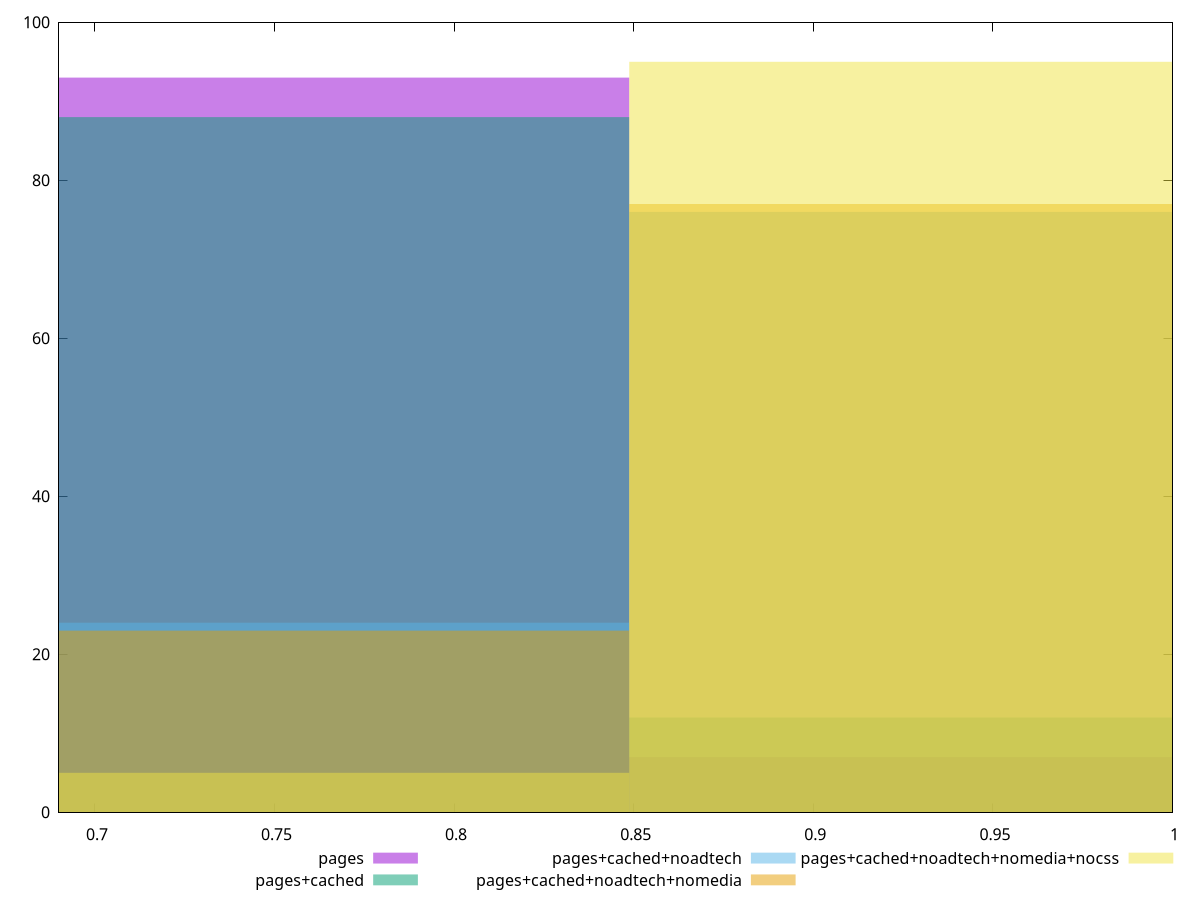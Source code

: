 reset

$pages <<EOF
0.7275107997914813 93
0.970014399721975 7
EOF

$pagesCached <<EOF
0.7275107997914813 88
0.970014399721975 12
EOF

$pagesCachedNoadtech <<EOF
0.7275107997914813 24
0.970014399721975 76
EOF

$pagesCachedNoadtechNomedia <<EOF
0.7275107997914813 23
0.970014399721975 77
EOF

$pagesCachedNoadtechNomediaNocss <<EOF
0.7275107997914813 5
0.970014399721975 95
EOF

set key outside below
set boxwidth 0.24250359993049375
set xrange [0.69:1]
set yrange [0:100]
set trange [0:100]
set style fill transparent solid 0.5 noborder
set terminal svg size 640, 530 enhanced background rgb 'white'
set output "report_00017_2021-02-10T15-08-03.406Z/uses-rel-preconnect/comparison/histogram/all_score.svg"

plot $pages title "pages" with boxes, \
     $pagesCached title "pages+cached" with boxes, \
     $pagesCachedNoadtech title "pages+cached+noadtech" with boxes, \
     $pagesCachedNoadtechNomedia title "pages+cached+noadtech+nomedia" with boxes, \
     $pagesCachedNoadtechNomediaNocss title "pages+cached+noadtech+nomedia+nocss" with boxes

reset
